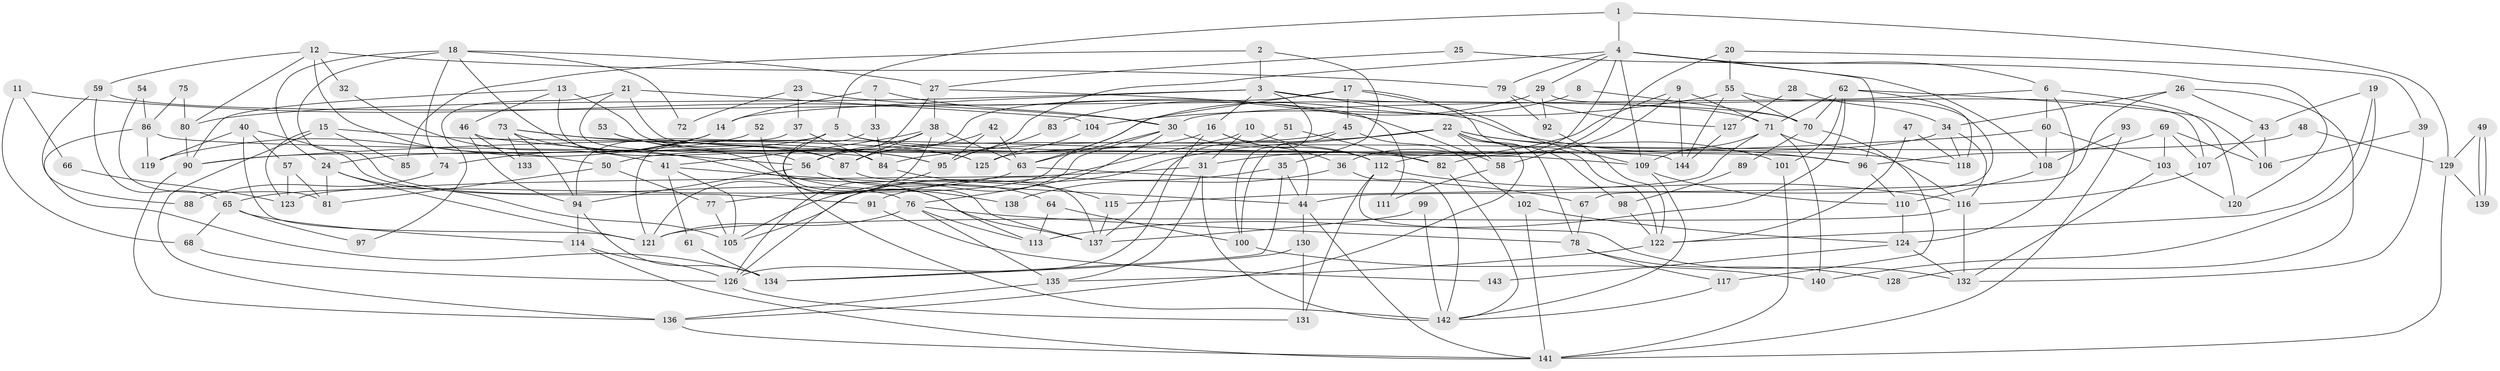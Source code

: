 // coarse degree distribution, {5: 0.1875, 9: 0.0625, 6: 0.11458333333333333, 8: 0.052083333333333336, 2: 0.13541666666666666, 3: 0.17708333333333334, 7: 0.052083333333333336, 10: 0.010416666666666666, 4: 0.16666666666666666, 11: 0.03125, 1: 0.010416666666666666}
// Generated by graph-tools (version 1.1) at 2025/41/03/06/25 10:41:53]
// undirected, 144 vertices, 288 edges
graph export_dot {
graph [start="1"]
  node [color=gray90,style=filled];
  1;
  2;
  3;
  4;
  5;
  6;
  7;
  8;
  9;
  10;
  11;
  12;
  13;
  14;
  15;
  16;
  17;
  18;
  19;
  20;
  21;
  22;
  23;
  24;
  25;
  26;
  27;
  28;
  29;
  30;
  31;
  32;
  33;
  34;
  35;
  36;
  37;
  38;
  39;
  40;
  41;
  42;
  43;
  44;
  45;
  46;
  47;
  48;
  49;
  50;
  51;
  52;
  53;
  54;
  55;
  56;
  57;
  58;
  59;
  60;
  61;
  62;
  63;
  64;
  65;
  66;
  67;
  68;
  69;
  70;
  71;
  72;
  73;
  74;
  75;
  76;
  77;
  78;
  79;
  80;
  81;
  82;
  83;
  84;
  85;
  86;
  87;
  88;
  89;
  90;
  91;
  92;
  93;
  94;
  95;
  96;
  97;
  98;
  99;
  100;
  101;
  102;
  103;
  104;
  105;
  106;
  107;
  108;
  109;
  110;
  111;
  112;
  113;
  114;
  115;
  116;
  117;
  118;
  119;
  120;
  121;
  122;
  123;
  124;
  125;
  126;
  127;
  128;
  129;
  130;
  131;
  132;
  133;
  134;
  135;
  136;
  137;
  138;
  139;
  140;
  141;
  142;
  143;
  144;
  1 -- 4;
  1 -- 5;
  1 -- 129;
  2 -- 3;
  2 -- 35;
  2 -- 85;
  3 -- 80;
  3 -- 71;
  3 -- 14;
  3 -- 16;
  3 -- 100;
  3 -- 118;
  4 -- 109;
  4 -- 108;
  4 -- 6;
  4 -- 29;
  4 -- 36;
  4 -- 79;
  4 -- 95;
  4 -- 96;
  5 -- 94;
  5 -- 96;
  5 -- 24;
  5 -- 82;
  5 -- 137;
  6 -- 30;
  6 -- 60;
  6 -- 120;
  6 -- 124;
  7 -- 30;
  7 -- 33;
  7 -- 14;
  8 -- 70;
  8 -- 63;
  9 -- 112;
  9 -- 71;
  9 -- 31;
  9 -- 144;
  10 -- 105;
  10 -- 112;
  10 -- 31;
  11 -- 30;
  11 -- 68;
  11 -- 66;
  12 -- 59;
  12 -- 50;
  12 -- 32;
  12 -- 79;
  12 -- 80;
  13 -- 90;
  13 -- 46;
  13 -- 56;
  13 -- 125;
  14 -- 74;
  14 -- 119;
  15 -- 136;
  15 -- 87;
  15 -- 85;
  15 -- 123;
  16 -- 44;
  16 -- 36;
  16 -- 50;
  16 -- 126;
  17 -- 109;
  17 -- 122;
  17 -- 45;
  17 -- 77;
  17 -- 87;
  18 -- 27;
  18 -- 76;
  18 -- 24;
  18 -- 72;
  18 -- 74;
  18 -- 138;
  19 -- 43;
  19 -- 140;
  19 -- 122;
  20 -- 39;
  20 -- 55;
  20 -- 58;
  21 -- 144;
  21 -- 104;
  21 -- 84;
  21 -- 97;
  22 -- 96;
  22 -- 136;
  22 -- 58;
  22 -- 78;
  22 -- 84;
  22 -- 98;
  22 -- 101;
  22 -- 105;
  23 -- 58;
  23 -- 37;
  23 -- 72;
  24 -- 81;
  24 -- 105;
  24 -- 121;
  25 -- 120;
  25 -- 27;
  26 -- 34;
  26 -- 43;
  26 -- 44;
  26 -- 128;
  27 -- 56;
  27 -- 38;
  27 -- 111;
  28 -- 34;
  28 -- 127;
  29 -- 92;
  29 -- 83;
  29 -- 107;
  30 -- 126;
  30 -- 112;
  30 -- 63;
  30 -- 76;
  31 -- 123;
  31 -- 135;
  31 -- 142;
  32 -- 41;
  33 -- 142;
  33 -- 84;
  34 -- 116;
  34 -- 82;
  34 -- 118;
  35 -- 134;
  35 -- 44;
  35 -- 91;
  36 -- 138;
  36 -- 142;
  37 -- 121;
  37 -- 84;
  38 -- 41;
  38 -- 87;
  38 -- 56;
  38 -- 63;
  38 -- 121;
  39 -- 106;
  39 -- 132;
  40 -- 121;
  40 -- 57;
  40 -- 91;
  40 -- 119;
  41 -- 105;
  41 -- 44;
  41 -- 61;
  42 -- 63;
  42 -- 87;
  42 -- 95;
  43 -- 106;
  43 -- 107;
  44 -- 141;
  44 -- 130;
  45 -- 56;
  45 -- 100;
  45 -- 102;
  46 -- 56;
  46 -- 94;
  46 -- 133;
  47 -- 122;
  47 -- 118;
  48 -- 125;
  48 -- 129;
  49 -- 129;
  49 -- 139;
  49 -- 139;
  50 -- 77;
  50 -- 81;
  51 -- 82;
  51 -- 137;
  52 -- 113;
  52 -- 90;
  53 -- 95;
  53 -- 87;
  54 -- 86;
  54 -- 81;
  55 -- 67;
  55 -- 70;
  55 -- 104;
  55 -- 144;
  56 -- 64;
  56 -- 94;
  57 -- 81;
  57 -- 123;
  58 -- 111;
  59 -- 65;
  59 -- 70;
  59 -- 88;
  60 -- 103;
  60 -- 90;
  60 -- 108;
  61 -- 134;
  62 -- 113;
  62 -- 118;
  62 -- 70;
  62 -- 71;
  62 -- 101;
  62 -- 106;
  63 -- 65;
  63 -- 67;
  64 -- 100;
  64 -- 113;
  65 -- 114;
  65 -- 68;
  65 -- 97;
  66 -- 123;
  67 -- 78;
  68 -- 126;
  69 -- 96;
  69 -- 107;
  69 -- 103;
  69 -- 106;
  70 -- 117;
  70 -- 89;
  71 -- 115;
  71 -- 109;
  71 -- 116;
  71 -- 140;
  73 -- 95;
  73 -- 94;
  73 -- 125;
  73 -- 133;
  73 -- 137;
  74 -- 88;
  75 -- 86;
  75 -- 80;
  76 -- 121;
  76 -- 78;
  76 -- 113;
  76 -- 135;
  77 -- 105;
  78 -- 117;
  78 -- 128;
  79 -- 92;
  79 -- 127;
  80 -- 90;
  82 -- 142;
  83 -- 95;
  84 -- 115;
  86 -- 109;
  86 -- 119;
  86 -- 134;
  87 -- 137;
  89 -- 98;
  90 -- 136;
  91 -- 143;
  92 -- 122;
  93 -- 108;
  93 -- 141;
  94 -- 134;
  94 -- 114;
  95 -- 126;
  96 -- 110;
  98 -- 122;
  99 -- 137;
  99 -- 142;
  100 -- 140;
  101 -- 141;
  102 -- 141;
  102 -- 124;
  103 -- 132;
  103 -- 120;
  104 -- 125;
  107 -- 116;
  108 -- 110;
  109 -- 142;
  109 -- 110;
  110 -- 124;
  112 -- 132;
  112 -- 116;
  112 -- 131;
  114 -- 126;
  114 -- 141;
  115 -- 137;
  116 -- 121;
  116 -- 132;
  117 -- 142;
  122 -- 135;
  124 -- 132;
  124 -- 143;
  126 -- 131;
  127 -- 144;
  129 -- 141;
  129 -- 139;
  130 -- 131;
  130 -- 134;
  135 -- 136;
  136 -- 141;
}
